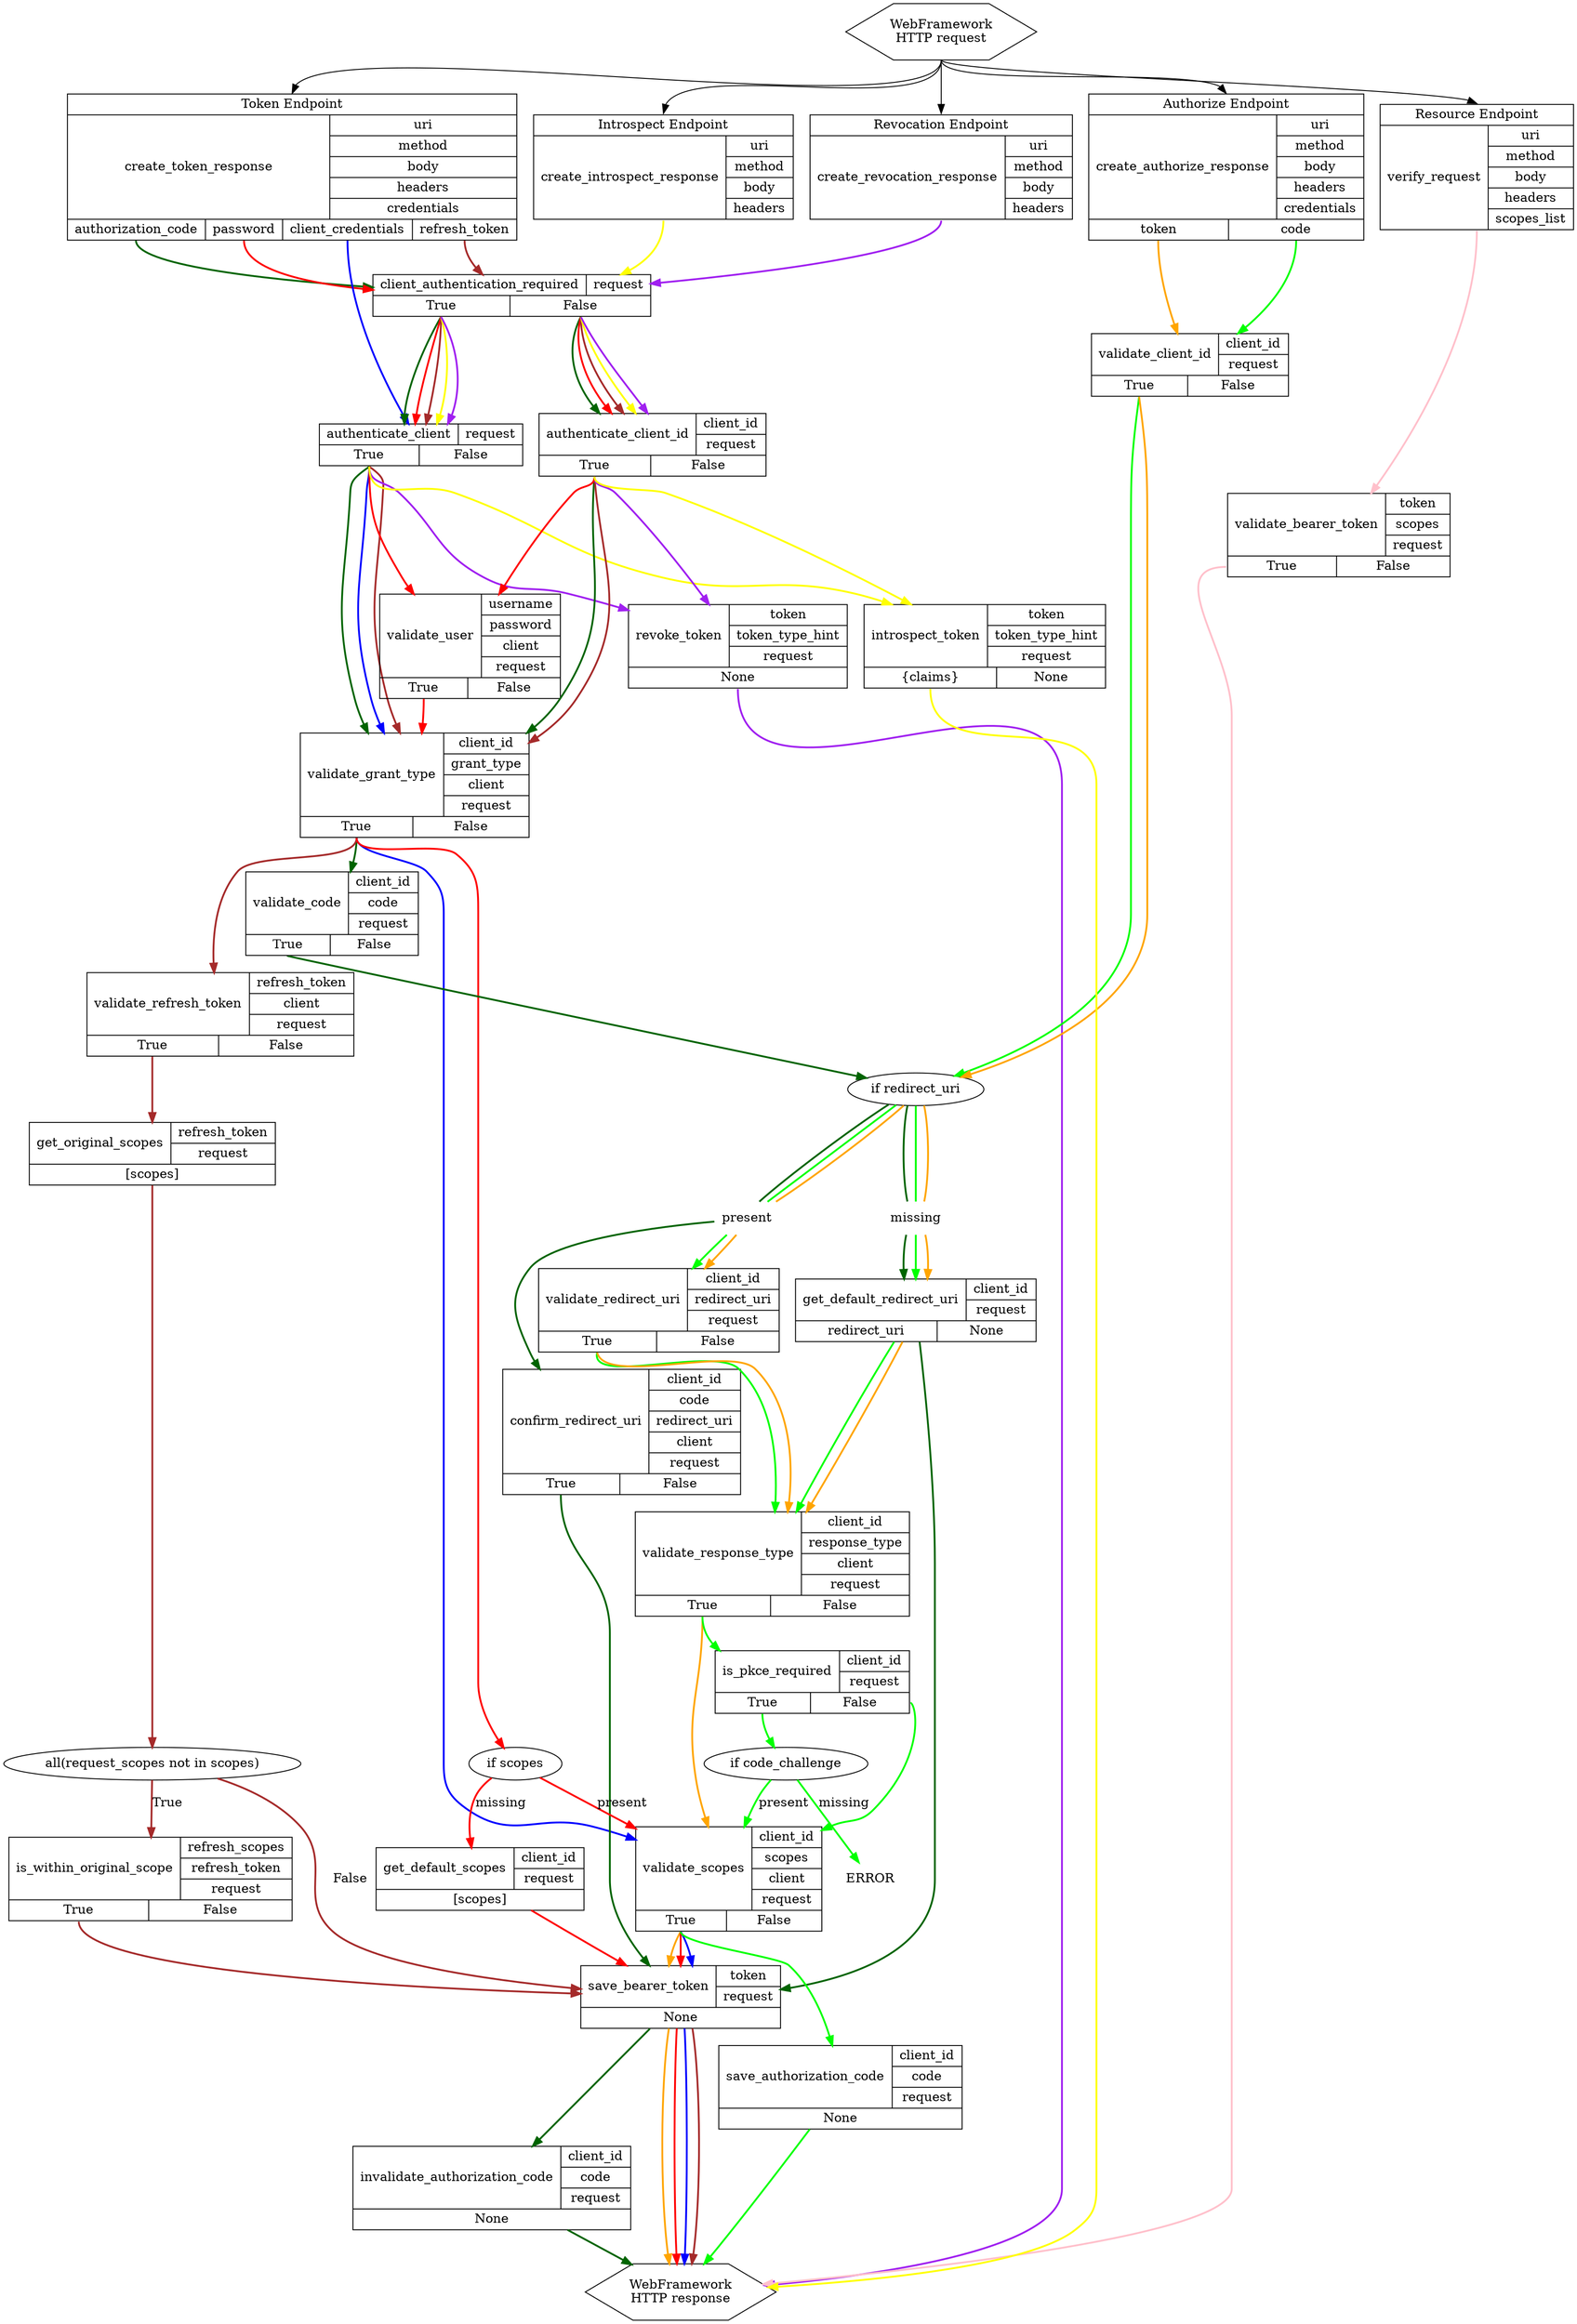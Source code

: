 digraph oauthlib {
    center="1"
    edge [ style=bold ];

    /* Web Framework Entry and Exit points */
    {
        node [ shape=hexagon ];
        edge [ style=normal ];
        
        webapi_request [ label="WebFramework\nHTTP request" ];
        webapi_request:s ->
                endpoint_authorize:top:n,
                endpoint_token:top:n,
                endpoint_introspect:top:n,
                endpoint_revoke:top:n,
                endpoint_resource:top:n;
        webapi_response [ label="WebFramework\nHTTP response" ];
    }

    /* OAuthlib Endpoints */
    {
        rank=same;

        endpoint_authorize [ shape=record; label="{<top>Authorize Endpoint|{create_authorize_response|{uri|method|body|headers|credentials}}|{<token>token|<code>code}}" ];
        endpoint_token [ shape=record; label="{<top>Token Endpoint|{create_token_response|{uri|method|body|headers|credentials}}|{<authorization_code>authorization_code|<password>password|<client_credentials>client_credentials|<refresh_token>refresh_token}}" ];
        endpoint_revoke [ shape=record; label="{<top>Revocation Endpoint|{create_revocation_response|{uri|method|body|headers}}}" ];
        endpoint_introspect [ shape=record; label="{<top>Introspect Endpoint|{create_introspect_response|{uri|method|body|headers}}}" ];
        endpoint_resource [ shape=record; label="{<top>Resource Endpoint|{verify_request|{uri|method|body|headers|scopes_list}}}" ];
    }

    /* OAuthlib RequestValidator Methods */
    {
        node [ shape=record ];

        f_client_authentication_required [ label="{{<top>client_authentication_required|request}|{<true>True|<false>False}}"; ];
        f_authenticate_client [ label="{{<top>authenticate_client|request}|{<true>True|<false>False}}";];
        f_authenticate_client_id [ label="{{<top>authenticate_client_id|{client_id|request}}|{<true>True|<false>False}}"; ];
        f_validate_grant_type [ label="{{<top>validate_grant_type|{client_id|grant_type|client|request}}|{<true>True|<false>False}}"; ];
        f_validate_code [ label="{{<top>validate_code|{client_id|code|request}}|{<true>True|<false>False}}"; ];
        f_confirm_redirect_uri [ label="{{<top>confirm_redirect_uri|{client_id|code|redirect_uri|client|request}}|{<true>True|<false>False}}"; ];
        f_get_default_redirect_uri [ label="{{<top>get_default_redirect_uri|{client_id|request}}|{<redirect_uri>redirect_uri|<none>None}}"; ];
        f_invalidate_authorization_code [ label="{{<top>invalidate_authorization_code|{client_id|code|request}}|None}"; ];
        f_validate_scopes [ label="{{<top>validate_scopes|{client_id|scopes|client|request}}|{<true>True|<false>False}}"; ];
        f_save_bearer_token [ label="{{<top>save_bearer_token|{token|request}}|None}"; ];
        f_revoke_token [ label="{{<top>revoke_token|{token|token_type_hint|request}}|None}"; ];
        f_validate_client_id [ label="{{<top>validate_client_id|{client_id|request}}|{<true>True|<false>False}}"; ];
        f_validate_redirect_uri [ label="{{<top>validate_redirect_uri|{client_id|redirect_uri|request}}|{<true>True|<false>False}}"; ];
        f_is_pkce_required [ label="{{<top>is_pkce_required|{client_id|request}}|{<true>True|<false>False}}"; ];
        f_validate_response_type [ label="{{<top>validate_response_type|{client_id|response_type|client|request}}|{<true>True|<false>False}}"; ];
        f_save_authorization_code [ label="{{<top>save_authorization_code|{client_id|code|request}}|None}"; ];
        f_validate_bearer_token [ label="{{<top>validate_bearer_token|{token|scopes|request}}|{<true>True|<false>False}}"; ];
        f_validate_refresh_token [ label="{{<top>validate_refresh_token|{refresh_token|client|request}}|{<true>True|<false>False}}"; ];
        f_get_default_scopes [ label="{{<top>get_default_scopes|{client_id|request}}|{<scopes>[scopes]}}"; ];
        f_get_original_scopes [ label="{{<top>get_original_scopes|{refresh_token|request}}|{<scopes>[scopes]}}"; ];
        f_is_within_original_scope [ label="{{<top>is_within_original_scope|{refresh_scopes|refresh_token|request}}|{<true>True|<false>False}}"; ];
        f_validate_user [ label="{{<top>validate_user|{username|password|client|request}}|{<true>True|<false>False}}"; ];
        f_introspect_token [ label="{{<top>introspect_token|{token|token_type_hint|request}}|{<claims>\{claims\}|<none>None}}"; ];
    }

    /* OAuthlib Conditions */

    if_code_challenge [ label="if code_challenge"; ];
    if_redirect_uri [ label="if redirect_uri"; ];
    if_redirect_uri_present [ shape=none;label="present"; ];
    if_redirect_uri_missing [ shape=none;label="missing"; ];
    if_scopes [ label="if scopes"; ];
    if_all [ label="all(request_scopes not in scopes)"; ];

    /* OAuthlib errors */
    e_normal [ shape=none,label="ERROR" ];

    /* Authorization Code - Access Token Request */
    {
        edge [ color=darkgreen ];

        endpoint_token:authorization_code:s -> f_client_authentication_required;
        f_client_authentication_required:true:s -> f_authenticate_client;
        f_client_authentication_required:false -> f_authenticate_client_id;
        f_authenticate_client:true:s -> f_validate_grant_type;
        f_authenticate_client_id:true:s -> f_validate_grant_type;
        f_validate_grant_type:true:s -> f_validate_code;

        f_validate_code:true:s -> if_redirect_uri;
        if_redirect_uri -> if_redirect_uri_present [ arrowhead=none ];
        if_redirect_uri -> if_redirect_uri_missing [ arrowhead=none ];
        if_redirect_uri_present -> f_confirm_redirect_uri;
        if_redirect_uri_missing -> f_get_default_redirect_uri;

        f_confirm_redirect_uri:true:s -> f_save_bearer_token;
        f_get_default_redirect_uri -> f_save_bearer_token;

        f_save_bearer_token -> f_invalidate_authorization_code;
        f_invalidate_authorization_code -> webapi_response;
    }
    /* Authorization Code - Authorization Request */
    {
        edge [ color=green ];

        endpoint_authorize:code:s -> f_validate_client_id;
        f_validate_client_id:true:s -> if_redirect_uri;
        if_redirect_uri -> if_redirect_uri_present [ arrowhead=none ];
        if_redirect_uri -> if_redirect_uri_missing [ arrowhead=none ];
        if_redirect_uri_present -> f_validate_redirect_uri;
        if_redirect_uri_missing -> f_get_default_redirect_uri;

        f_validate_redirect_uri:true:s -> f_validate_response_type;
        f_get_default_redirect_uri -> f_validate_response_type;
        f_validate_response_type:true:s -> f_is_pkce_required;
        f_is_pkce_required:true:s -> if_code_challenge;
        f_is_pkce_required:false -> f_validate_scopes;

        if_code_challenge -> f_validate_scopes [ label="present" ];
        if_code_challenge -> e_normal [ label="missing" ];

        f_validate_scopes:true:s -> f_save_authorization_code;
        f_save_authorization_code -> webapi_response;
    }

    /* Implicit */ 
    {
        edge [ color=orange ];

        endpoint_authorize:token:s -> f_validate_client_id;
        f_validate_client_id:true:s -> if_redirect_uri;
        if_redirect_uri -> if_redirect_uri_present [ arrowhead=none ];
        if_redirect_uri -> if_redirect_uri_missing [ arrowhead=none ];
        if_redirect_uri_present -> f_validate_redirect_uri;
        if_redirect_uri_missing -> f_get_default_redirect_uri;

        f_validate_redirect_uri:true:s -> f_validate_response_type;
        f_get_default_redirect_uri -> f_validate_response_type;
        f_validate_response_type:true:s -> f_validate_scopes;
        f_validate_scopes:true:s -> f_save_bearer_token;
        f_save_bearer_token -> webapi_response;
    }

    /* Resource Owner Password Grant */
    {
        edge [ color=red ];

        endpoint_token:password:s -> f_client_authentication_required;
        f_client_authentication_required:true:s -> f_authenticate_client;
        f_client_authentication_required:false -> f_authenticate_client_id;
        f_authenticate_client:true:s -> f_validate_user;
        f_authenticate_client_id:true:s -> f_validate_user;
        f_validate_user:true:s -> f_validate_grant_type;

        f_validate_grant_type:true:s -> if_scopes;
        if_scopes -> f_validate_scopes [ label="present" ];
        if_scopes -> f_get_default_scopes [ label="missing" ];

        f_validate_scopes:true:s -> f_save_bearer_token;
        f_get_default_scopes -> f_save_bearer_token;
        f_save_bearer_token -> webapi_response;
    }

    /* Client Credentials Grant */
    {
        edge [ color=blue ];

        endpoint_token:client_credentials:s -> f_authenticate_client;
        f_authenticate_client -> f_validate_grant_type;
        f_validate_grant_type:true:s -> f_validate_scopes;
        f_validate_scopes:true:s -> f_save_bearer_token;
        f_save_bearer_token -> webapi_response;
    }

    /* Refresh Grant */
    {
        edge [ color=brown ];

        endpoint_token:refresh_token:s -> f_client_authentication_required;
        f_client_authentication_required:true:s -> f_authenticate_client;
        f_client_authentication_required:false -> f_authenticate_client_id;
        f_authenticate_client:true:s -> f_validate_grant_type;
        f_authenticate_client_id:true:s -> f_validate_grant_type;
        f_validate_grant_type:true:s -> f_validate_refresh_token;
        f_validate_refresh_token:true:s -> f_get_original_scopes;
        f_get_original_scopes -> if_all;
        if_all -> f_is_within_original_scope [ label="True" ];
        if_all -> f_save_bearer_token [ label="False" ];
        f_is_within_original_scope:true:s -> f_save_bearer_token;
        f_save_bearer_token -> webapi_response;
    }

    /* Introspect Endpoint  */
    {
        edge [ color=yellow ];

        endpoint_introspect:s -> f_client_authentication_required;
        f_client_authentication_required:true:s -> f_authenticate_client;
        f_client_authentication_required:false -> f_authenticate_client_id;
        f_authenticate_client:true:s -> f_introspect_token;
        f_authenticate_client_id:true:s -> f_introspect_token;
        f_introspect_token:claims -> webapi_response;
    }

    /* Revocation Endpoint */
    {
        edge [ color=purple ];

        endpoint_revoke:s -> f_client_authentication_required;
        f_client_authentication_required:true:s -> f_authenticate_client;
        f_client_authentication_required:false -> f_authenticate_client_id;
        f_authenticate_client:true:s -> f_revoke_token;
        f_authenticate_client_id:true:s -> f_revoke_token;
        f_revoke_token:s -> webapi_response;
    }

    /* Resource Access - Verify Request */
    {
        edge [ color=pink ];

        endpoint_resource:s -> f_validate_bearer_token;
        f_validate_bearer_token:true -> webapi_response;
    }
}
